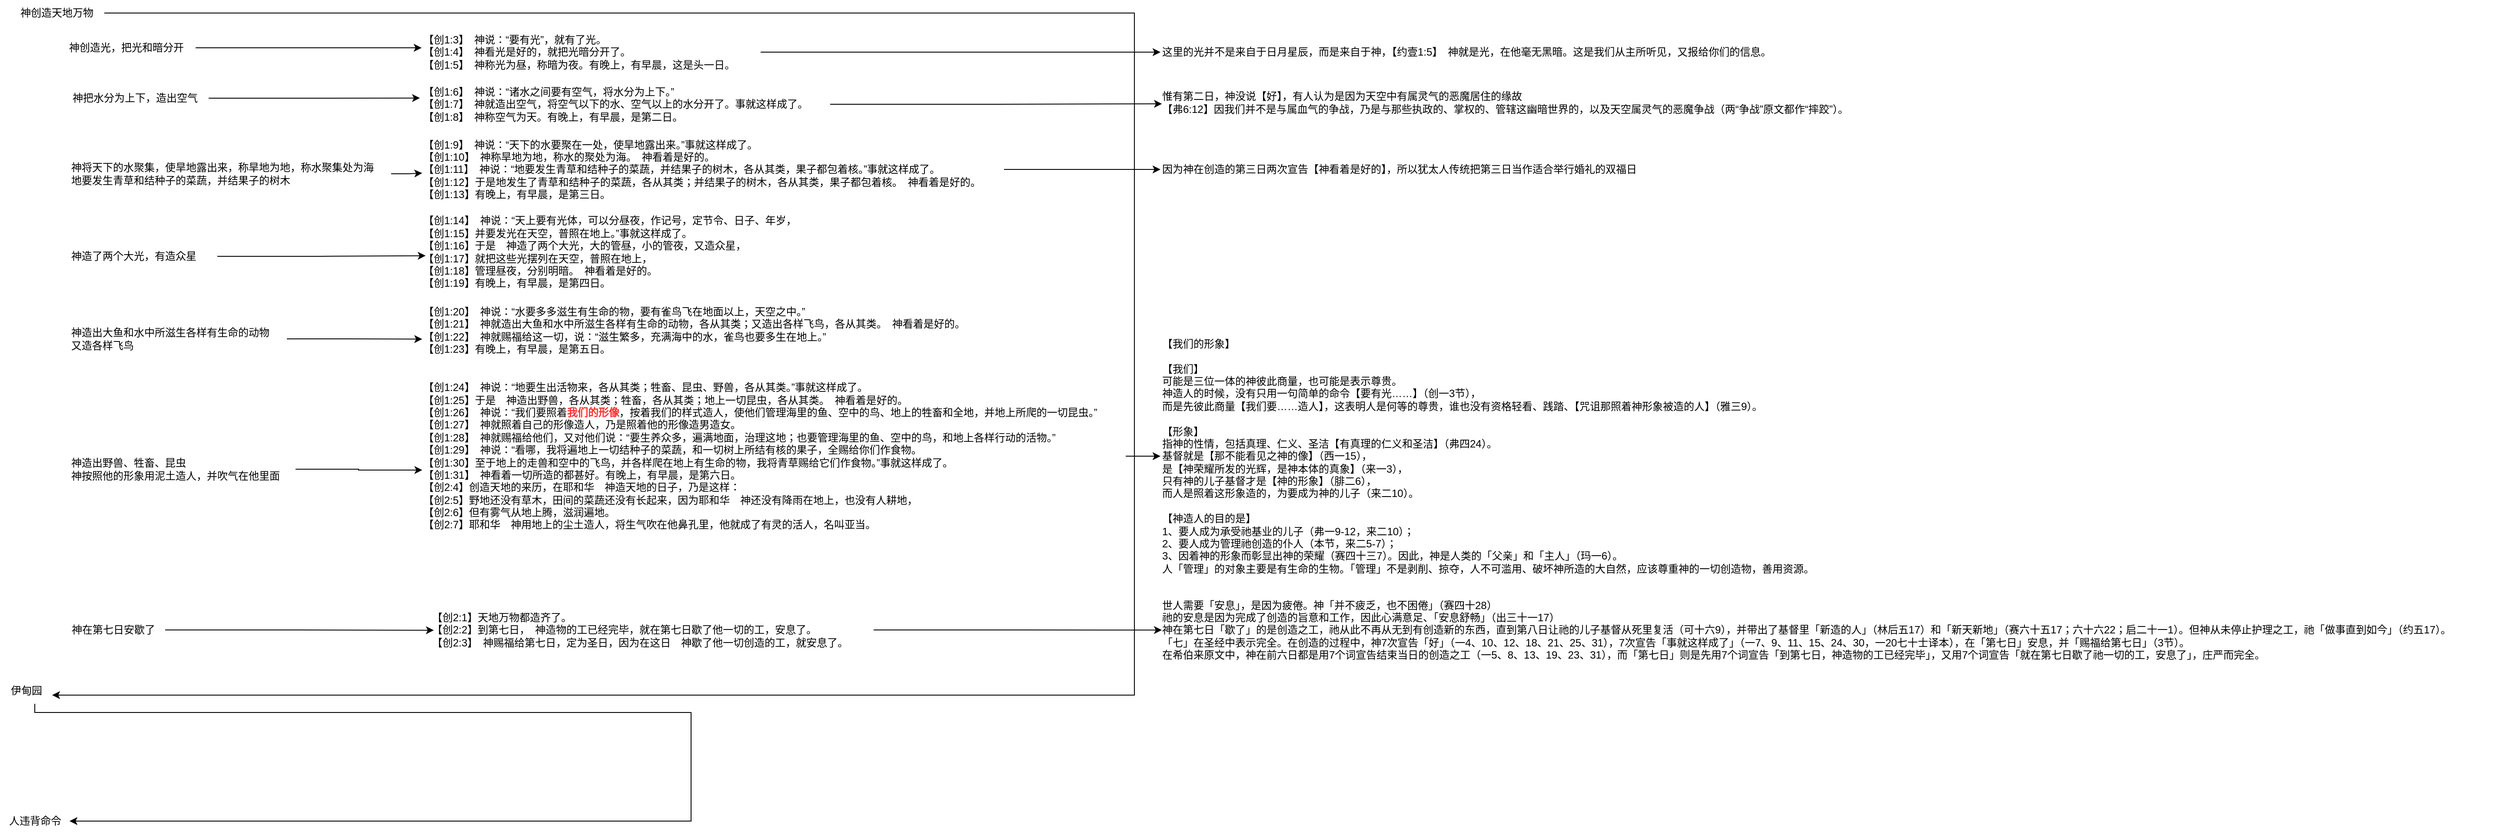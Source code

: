 <mxfile version="24.7.17">
  <diagram name="Page-1" id="DM4he_RCLRV9WtfL8puU">
    <mxGraphModel dx="1226" dy="665" grid="1" gridSize="10" guides="1" tooltips="1" connect="1" arrows="1" fold="1" page="1" pageScale="1" pageWidth="827" pageHeight="1169" math="0" shadow="0">
      <root>
        <mxCell id="0" />
        <mxCell id="1" parent="0" />
        <mxCell id="__xsrpT0oX-hWeF_dwTw-3" value="" style="edgeStyle=orthogonalEdgeStyle;rounded=0;orthogonalLoop=1;jettySize=auto;html=1;" parent="1" source="__xsrpT0oX-hWeF_dwTw-1" target="__xsrpT0oX-hWeF_dwTw-2" edge="1">
          <mxGeometry relative="1" as="geometry">
            <Array as="points">
              <mxPoint x="1310" y="55" />
              <mxPoint x="1310" y="840" />
              <mxPoint x="45" y="840" />
            </Array>
          </mxGeometry>
        </mxCell>
        <mxCell id="__xsrpT0oX-hWeF_dwTw-1" value="神创造天地万物" style="text;html=1;align=center;verticalAlign=middle;resizable=0;points=[];autosize=1;strokeColor=none;fillColor=none;" parent="1" vertex="1">
          <mxGeometry x="15" y="40" width="110" height="30" as="geometry" />
        </mxCell>
        <mxCell id="__xsrpT0oX-hWeF_dwTw-45" value="" style="edgeStyle=orthogonalEdgeStyle;rounded=0;orthogonalLoop=1;jettySize=auto;html=1;" parent="1" source="__xsrpT0oX-hWeF_dwTw-2" target="__xsrpT0oX-hWeF_dwTw-44" edge="1">
          <mxGeometry relative="1" as="geometry">
            <Array as="points">
              <mxPoint x="45" y="860" />
              <mxPoint x="800" y="860" />
              <mxPoint x="800" y="985" />
            </Array>
          </mxGeometry>
        </mxCell>
        <mxCell id="__xsrpT0oX-hWeF_dwTw-2" value="伊甸园" style="text;html=1;align=center;verticalAlign=middle;resizable=0;points=[];autosize=1;strokeColor=none;fillColor=none;" parent="1" vertex="1">
          <mxGeometry x="5" y="820" width="60" height="30" as="geometry" />
        </mxCell>
        <mxCell id="kcKfXnQ_HAUE7W35JB_x-12" style="edgeStyle=orthogonalEdgeStyle;rounded=0;orthogonalLoop=1;jettySize=auto;html=1;" edge="1" parent="1" source="__xsrpT0oX-hWeF_dwTw-6" target="__xsrpT0oX-hWeF_dwTw-25">
          <mxGeometry relative="1" as="geometry" />
        </mxCell>
        <mxCell id="__xsrpT0oX-hWeF_dwTw-6" value="&lt;div&gt;【创1:3】　神说：“要有光”，就有了光。&lt;/div&gt;&lt;div&gt;&lt;span style=&quot;background-color: initial;&quot;&gt;【创1:4】　神看光是好的，就把光暗分开了。&lt;/span&gt;&lt;/div&gt;&lt;div&gt;&lt;span style=&quot;background-color: initial;&quot;&gt;【创1:5】　神称光为昼，称暗为夜。有晚上，有早晨，这是头一日。&lt;/span&gt;&lt;/div&gt;" style="text;html=1;align=left;verticalAlign=middle;resizable=0;points=[];autosize=1;strokeColor=none;fillColor=none;" parent="1" vertex="1">
          <mxGeometry x="490" y="70" width="390" height="60" as="geometry" />
        </mxCell>
        <mxCell id="__xsrpT0oX-hWeF_dwTw-7" value="&lt;div&gt;【创1:6】　神说：“诸水之间要有空气，将水分为上下。”&lt;/div&gt;&lt;div&gt;&lt;span style=&quot;background-color: initial;&quot;&gt;【创1:7】　神就造出空气，将空气以下的水、空气以上的水分开了。事就这样成了。&lt;/span&gt;&lt;/div&gt;&lt;div&gt;&lt;span style=&quot;background-color: initial;&quot;&gt;【创1:8】　神称空气为天。有晚上，有早晨，是第二日。&lt;/span&gt;&lt;/div&gt;" style="text;html=1;align=left;verticalAlign=middle;resizable=0;points=[];autosize=1;strokeColor=none;fillColor=none;" parent="1" vertex="1">
          <mxGeometry x="490" y="130" width="470" height="60" as="geometry" />
        </mxCell>
        <mxCell id="kcKfXnQ_HAUE7W35JB_x-14" style="edgeStyle=orthogonalEdgeStyle;rounded=0;orthogonalLoop=1;jettySize=auto;html=1;" edge="1" parent="1" source="__xsrpT0oX-hWeF_dwTw-8" target="__xsrpT0oX-hWeF_dwTw-23">
          <mxGeometry relative="1" as="geometry" />
        </mxCell>
        <mxCell id="__xsrpT0oX-hWeF_dwTw-8" value="&lt;div&gt;【创1:9】　神说：“天下的水要聚在一处，使旱地露出来。”事就这样成了。&lt;/div&gt;&lt;div&gt;【创1:10】　神称旱地为地，称水的聚处为海。　神看着是好的。&lt;/div&gt;&lt;div&gt;【创1:11】　神说：“地要发生青草和结种子的菜蔬，并结果子的树木，各从其类，果子都包着核。”事就这样成了。&lt;/div&gt;&lt;div&gt;【创1:12】于是地发生了青草和结种子的菜蔬，各从其类；并结果子的树木，各从其类，果子都包着核。　神看着是好的。&lt;/div&gt;&lt;div&gt;【创1:13】有晚上，有早晨，是第三日。&lt;/div&gt;" style="text;html=1;align=left;verticalAlign=middle;resizable=0;points=[];autosize=1;strokeColor=none;fillColor=none;" parent="1" vertex="1">
          <mxGeometry x="490" y="190" width="670" height="90" as="geometry" />
        </mxCell>
        <mxCell id="__xsrpT0oX-hWeF_dwTw-13" value="&lt;div&gt;【创1:14】　神说：“天上要有光体，可以分昼夜，作记号，定节令、日子、年岁，&lt;/div&gt;&lt;div&gt;【创1:15】并要发光在天空，普照在地上。”事就这样成了。&lt;/div&gt;&lt;div&gt;【创1:16】于是　神造了两个大光，大的管昼，小的管夜，又造众星，&lt;/div&gt;&lt;div&gt;【创1:17】就把这些光摆列在天空，普照在地上，&lt;/div&gt;&lt;div&gt;【创1:18】管理昼夜，分别明暗。　神看着是好的。&lt;/div&gt;&lt;div style=&quot;&quot;&gt;【创1:19】有晚上，有早晨，是第四日。&lt;/div&gt;" style="text;html=1;align=left;verticalAlign=middle;resizable=0;points=[];autosize=1;strokeColor=none;fillColor=none;" parent="1" vertex="1">
          <mxGeometry x="490" y="280" width="460" height="100" as="geometry" />
        </mxCell>
        <mxCell id="__xsrpT0oX-hWeF_dwTw-14" value="&lt;div&gt;【创1:20】　神说：“水要多多滋生有生命的物，要有雀鸟飞在地面以上，天空之中。”&lt;/div&gt;&lt;div&gt;【创1:21】　神就造出大鱼和水中所滋生各样有生命的动物，各从其类；又造出各样飞鸟，各从其类。　神看着是好的。&lt;/div&gt;&lt;div&gt;【创1:22】　神就赐福给这一切，说：“滋生繁多，充满海中的水，雀鸟也要多生在地上。”&lt;/div&gt;&lt;div&gt;【创1:23】有晚上，有早晨，是第五日。&lt;/div&gt;" style="text;html=1;align=left;verticalAlign=middle;resizable=0;points=[];autosize=1;strokeColor=none;fillColor=none;" parent="1" vertex="1">
          <mxGeometry x="490" y="385" width="660" height="70" as="geometry" />
        </mxCell>
        <mxCell id="kcKfXnQ_HAUE7W35JB_x-15" style="edgeStyle=orthogonalEdgeStyle;rounded=0;orthogonalLoop=1;jettySize=auto;html=1;" edge="1" parent="1" source="__xsrpT0oX-hWeF_dwTw-15" target="__xsrpT0oX-hWeF_dwTw-41">
          <mxGeometry relative="1" as="geometry" />
        </mxCell>
        <mxCell id="__xsrpT0oX-hWeF_dwTw-15" value="&lt;div&gt;【创1:24】　神说：“地要生出活物来，各从其类；牲畜、昆虫、野兽，各从其类。”事就这样成了。&lt;/div&gt;&lt;div&gt;【创1:25】于是　神造出野兽，各从其类；牲畜，各从其类；地上一切昆虫，各从其类。　神看着是好的。&lt;/div&gt;&lt;div&gt;【创1:26】　神说：“我们要照着&lt;b&gt;&lt;font color=&quot;#ff3333&quot;&gt;我们的形像&lt;/font&gt;&lt;/b&gt;，按着我们的样式造人，使他们管理海里的鱼、空中的鸟、地上的牲畜和全地，并地上所爬的一切昆虫。”&lt;/div&gt;&lt;div&gt;【创1:27】　神就照着自己的形像造人，乃是照着他的形像造男造女。&lt;/div&gt;&lt;div&gt;【创1:28】　神就赐福给他们，又对他们说：“要生养众多，遍满地面，治理这地；也要管理海里的鱼、空中的鸟，和地上各样行动的活物。”&lt;/div&gt;&lt;div&gt;【创1:29】　神说：“看哪，我将遍地上一切结种子的菜蔬，和一切树上所结有核的果子，全赐给你们作食物。&lt;/div&gt;&lt;div&gt;【创1:30】至于地上的走兽和空中的飞鸟，并各样爬在地上有生命的物，我将青草赐给它们作食物。”事就这样成了。&lt;/div&gt;&lt;div&gt;【创1:31】　神看着一切所造的都甚好。有晚上，有早晨，是第六日。&lt;/div&gt;&lt;div&gt;&lt;div&gt;【创2:4】创造天地的来历，在耶和华　神造天地的日子，乃是这样：&lt;/div&gt;&lt;div&gt;【创2:5】野地还没有草木，田间的菜蔬还没有长起来，因为耶和华　神还没有降雨在地上，也没有人耕地，&lt;/div&gt;&lt;div&gt;【创2:6】但有雾气从地上腾，滋润遍地。&lt;/div&gt;&lt;div&gt;【创2:7】耶和华　神用地上的尘土造人，将生气吹在他鼻孔里，他就成了有灵的活人，名叫亚当。&lt;/div&gt;&lt;/div&gt;" style="text;html=1;align=left;verticalAlign=middle;resizable=0;points=[];autosize=1;strokeColor=none;fillColor=none;" parent="1" vertex="1">
          <mxGeometry x="490" y="470" width="810" height="190" as="geometry" />
        </mxCell>
        <mxCell id="__xsrpT0oX-hWeF_dwTw-23" value="因为神在创造的第三日两次宣告【神看着是好的】，所以犹太人传统把第三日当作适合举行婚礼的双福日" style="text;html=1;align=left;verticalAlign=middle;resizable=0;points=[];autosize=1;strokeColor=none;fillColor=none;" parent="1" vertex="1">
          <mxGeometry x="1340" y="220" width="580" height="30" as="geometry" />
        </mxCell>
        <mxCell id="__xsrpT0oX-hWeF_dwTw-25" value="这里的光并不是来自于日月星辰，而是来自于神，【约壹1:5】　神就是光，在他毫无黑暗。这是我们从主所听见，又报给你们的信息。" style="text;html=1;align=left;verticalAlign=middle;resizable=0;points=[];autosize=1;strokeColor=none;fillColor=none;" parent="1" vertex="1">
          <mxGeometry x="1340" y="85" width="740" height="30" as="geometry" />
        </mxCell>
        <mxCell id="__xsrpT0oX-hWeF_dwTw-26" value="惟有第二日，神没说【好】，有人认为是因为天空中有属灵气的恶魔居住的缘故&lt;div&gt;【弗6:12】因我们并不是与属血气的争战，乃是与那些执政的、掌权的、管辖这幽暗世界的，以及天空属灵气的恶魔争战（两“争战”原文都作“摔跤”）。&lt;/div&gt;" style="text;html=1;align=left;verticalAlign=middle;resizable=0;points=[];autosize=1;strokeColor=none;fillColor=none;" parent="1" vertex="1">
          <mxGeometry x="1340" y="138" width="820" height="40" as="geometry" />
        </mxCell>
        <mxCell id="__xsrpT0oX-hWeF_dwTw-32" value="&lt;div&gt;【创2:1】天地万物都造齐了。&lt;/div&gt;&lt;div&gt;【创2:2】到第七日，　神造物的工已经完毕，就在第七日歇了他一切的工，安息了。&lt;/div&gt;&lt;div&gt;【创2:3】　神赐福给第七日，定为圣日，因为在这日　神歇了他一切创造的工，就安息了。&lt;/div&gt;" style="text;html=1;align=left;verticalAlign=middle;resizable=0;points=[];autosize=1;strokeColor=none;fillColor=none;" parent="1" vertex="1">
          <mxGeometry x="500" y="735" width="510" height="60" as="geometry" />
        </mxCell>
        <mxCell id="__xsrpT0oX-hWeF_dwTw-40" value="&lt;div&gt;世人需要「安息」，是因为疲倦。神「并不疲乏，也不困倦」（赛四十28）&lt;/div&gt;&lt;div&gt;祂的安息是因为完成了创造的旨意和工作，因此心满意足、「安息舒畅」（出三十一17）&lt;/div&gt;&lt;div&gt;神在第七日「歇了」的是创造之工，祂从此不再从无到有创造新的东西，直到第八日让祂的儿子基督从死里复活（可十六9），并带出了基督里「新造的人」（林后五17）和「新天新地」（赛六十五17；六十六22；启二十一1）。但神从未停止护理之工，祂「做事直到如今」（约五17）。&lt;/div&gt;&lt;div&gt;「七」在圣经中表示完全。在创造的过程中，神7次宣告「好」（一4、10、12、18、21、25、31），7次宣告「事就这样成了」（一7、9、11、15、24、30，一20七十士译本），在「第七日」安息，并「赐福给第七日」（3节）。&lt;/div&gt;&lt;div&gt;在希伯来原文中，神在前六日都是用7个词宣告结束当日的创造之工（一5、8、13、19、23、31），而「第七日」则是先用7个词宣告「到第七日，神造物的工已经完毕」，又用7个词宣告「就在第七日歇了祂一切的工，安息了」，庄严而完全。&lt;/div&gt;" style="text;html=1;align=left;verticalAlign=middle;resizable=0;points=[];autosize=1;strokeColor=none;fillColor=none;" parent="1" vertex="1">
          <mxGeometry x="1340" y="720" width="1540" height="90" as="geometry" />
        </mxCell>
        <mxCell id="__xsrpT0oX-hWeF_dwTw-41" value="&lt;span style=&quot;&quot;&gt;【我们的形象】&lt;/span&gt;&lt;div style=&quot;&quot;&gt;&lt;br&gt;&lt;div&gt;【我们】&lt;br&gt;&lt;span style=&quot;background-color: initial;&quot;&gt;可能是三位一体的神彼此商量，也可能是表示尊贵。&lt;/span&gt;&lt;/div&gt;&lt;div&gt;神造人的时候，没有只用一句简单的命令【要有光……】（创一3节），&lt;br&gt;而是先彼此商量【我们要……造人】，这表明人是何等的尊贵，谁也没有资格轻看、践踏、【咒诅那照着神形象被造的人】（雅三9）。&lt;br&gt;&lt;br&gt;&lt;/div&gt;&lt;div&gt;【形象】&lt;br&gt;指神的性情，包括真理、仁义、圣洁【有真理的仁义和圣洁】（弗四24）。&lt;br&gt;基督就是【那不能看见之神的像】（西一15），&lt;/div&gt;&lt;div&gt;是【神荣耀所发的光辉，是神本体的真象】（来一3），&lt;/div&gt;&lt;div&gt;只有神的儿子基督才是【神的形象】（腓二6），&lt;/div&gt;&lt;div&gt;而人是照着这形象造的，为要成为神的儿子（来二10）。&lt;/div&gt;&lt;div&gt;&lt;br&gt;&lt;/div&gt;&lt;div&gt;&lt;div&gt;【神造人的目的是】&lt;/div&gt;&lt;div&gt;1、要人成为承受祂基业的儿子（弗一9-12，来二10）；&lt;/div&gt;&lt;div&gt;2、要人成为管理祂创造的仆人（本节，来二5-7）；&lt;/div&gt;&lt;div&gt;3、因着神的形象而彰显出神的荣耀（赛四十三7）。因此，神是人类的「父亲」和「主人」（玛一6）。&lt;/div&gt;&lt;div&gt;人「管理」的对象主要是有生命的生物。「管理」不是剥削、掠夺，人不可滥用、破坏神所造的大自然，应该尊重神的一切创造物，善用资源。&lt;/div&gt;&lt;/div&gt;&lt;/div&gt;" style="text;html=1;align=left;verticalAlign=middle;resizable=0;points=[];autosize=1;strokeColor=none;fillColor=none;" parent="1" vertex="1">
          <mxGeometry x="1340" y="420" width="780" height="290" as="geometry" />
        </mxCell>
        <mxCell id="__xsrpT0oX-hWeF_dwTw-44" value="人违背命令" style="text;html=1;align=center;verticalAlign=middle;resizable=0;points=[];autosize=1;strokeColor=none;fillColor=none;" parent="1" vertex="1">
          <mxGeometry x="5" y="970" width="80" height="30" as="geometry" />
        </mxCell>
        <mxCell id="kcKfXnQ_HAUE7W35JB_x-1" value="神创造光，把光和暗分开" style="text;html=1;align=center;verticalAlign=middle;resizable=0;points=[];autosize=1;strokeColor=none;fillColor=none;" vertex="1" parent="1">
          <mxGeometry x="70" y="80" width="160" height="30" as="geometry" />
        </mxCell>
        <mxCell id="kcKfXnQ_HAUE7W35JB_x-2" style="edgeStyle=orthogonalEdgeStyle;rounded=0;orthogonalLoop=1;jettySize=auto;html=1;entryX=0;entryY=0.417;entryDx=0;entryDy=0;entryPerimeter=0;" edge="1" parent="1" source="kcKfXnQ_HAUE7W35JB_x-1" target="__xsrpT0oX-hWeF_dwTw-6">
          <mxGeometry relative="1" as="geometry" />
        </mxCell>
        <mxCell id="kcKfXnQ_HAUE7W35JB_x-4" value="神把水分为上下，造出空气" style="text;html=1;align=center;verticalAlign=middle;resizable=0;points=[];autosize=1;strokeColor=none;fillColor=none;" vertex="1" parent="1">
          <mxGeometry x="75" y="138" width="170" height="30" as="geometry" />
        </mxCell>
        <mxCell id="kcKfXnQ_HAUE7W35JB_x-5" style="edgeStyle=orthogonalEdgeStyle;rounded=0;orthogonalLoop=1;jettySize=auto;html=1;entryX=-0.004;entryY=0.381;entryDx=0;entryDy=0;entryPerimeter=0;" edge="1" parent="1" source="kcKfXnQ_HAUE7W35JB_x-4" target="__xsrpT0oX-hWeF_dwTw-7">
          <mxGeometry relative="1" as="geometry" />
        </mxCell>
        <mxCell id="kcKfXnQ_HAUE7W35JB_x-7" value="神将天下的水聚集，使旱地露出来，称旱地为地，称水聚集处为海&lt;div&gt;地要发生青草和结种子的菜蔬，并结果子的树木&lt;/div&gt;" style="text;html=1;align=left;verticalAlign=middle;resizable=0;points=[];autosize=1;strokeColor=none;fillColor=none;" vertex="1" parent="1">
          <mxGeometry x="85" y="220" width="370" height="40" as="geometry" />
        </mxCell>
        <mxCell id="kcKfXnQ_HAUE7W35JB_x-8" value="神造了两个大光，有造众星" style="text;html=1;align=left;verticalAlign=middle;resizable=0;points=[];autosize=1;strokeColor=none;fillColor=none;" vertex="1" parent="1">
          <mxGeometry x="85" y="320" width="170" height="30" as="geometry" />
        </mxCell>
        <mxCell id="kcKfXnQ_HAUE7W35JB_x-9" value="神造出大鱼和水中所滋生各样有生命的动物&lt;div&gt;又造各样飞鸟&lt;/div&gt;" style="text;html=1;align=left;verticalAlign=middle;resizable=0;points=[];autosize=1;strokeColor=none;fillColor=none;" vertex="1" parent="1">
          <mxGeometry x="85" y="410" width="250" height="40" as="geometry" />
        </mxCell>
        <mxCell id="kcKfXnQ_HAUE7W35JB_x-10" value="神造出野兽、牲畜、昆虫&lt;div&gt;神按照他的形象用泥土造人，并吹气在他里面&lt;/div&gt;" style="text;html=1;align=left;verticalAlign=middle;resizable=0;points=[];autosize=1;strokeColor=none;fillColor=none;" vertex="1" parent="1">
          <mxGeometry x="85" y="560" width="260" height="40" as="geometry" />
        </mxCell>
        <mxCell id="kcKfXnQ_HAUE7W35JB_x-13" style="edgeStyle=orthogonalEdgeStyle;rounded=0;orthogonalLoop=1;jettySize=auto;html=1;entryX=0.002;entryY=0.538;entryDx=0;entryDy=0;entryPerimeter=0;" edge="1" parent="1" source="__xsrpT0oX-hWeF_dwTw-7" target="__xsrpT0oX-hWeF_dwTw-26">
          <mxGeometry relative="1" as="geometry" />
        </mxCell>
        <mxCell id="kcKfXnQ_HAUE7W35JB_x-16" style="edgeStyle=orthogonalEdgeStyle;rounded=0;orthogonalLoop=1;jettySize=auto;html=1;entryX=0.001;entryY=0.502;entryDx=0;entryDy=0;entryPerimeter=0;" edge="1" parent="1" source="__xsrpT0oX-hWeF_dwTw-32" target="__xsrpT0oX-hWeF_dwTw-40">
          <mxGeometry relative="1" as="geometry" />
        </mxCell>
        <mxCell id="kcKfXnQ_HAUE7W35JB_x-21" style="edgeStyle=orthogonalEdgeStyle;rounded=0;orthogonalLoop=1;jettySize=auto;html=1;entryX=0.001;entryY=0.547;entryDx=0;entryDy=0;entryPerimeter=0;" edge="1" parent="1" source="kcKfXnQ_HAUE7W35JB_x-7" target="__xsrpT0oX-hWeF_dwTw-8">
          <mxGeometry relative="1" as="geometry" />
        </mxCell>
        <mxCell id="kcKfXnQ_HAUE7W35JB_x-23" style="edgeStyle=orthogonalEdgeStyle;rounded=0;orthogonalLoop=1;jettySize=auto;html=1;entryX=0.01;entryY=0.543;entryDx=0;entryDy=0;entryPerimeter=0;" edge="1" parent="1" source="kcKfXnQ_HAUE7W35JB_x-8" target="__xsrpT0oX-hWeF_dwTw-13">
          <mxGeometry relative="1" as="geometry" />
        </mxCell>
        <mxCell id="kcKfXnQ_HAUE7W35JB_x-24" style="edgeStyle=orthogonalEdgeStyle;rounded=0;orthogonalLoop=1;jettySize=auto;html=1;entryX=0.001;entryY=0.647;entryDx=0;entryDy=0;entryPerimeter=0;" edge="1" parent="1" source="kcKfXnQ_HAUE7W35JB_x-9" target="__xsrpT0oX-hWeF_dwTw-14">
          <mxGeometry relative="1" as="geometry" />
        </mxCell>
        <mxCell id="kcKfXnQ_HAUE7W35JB_x-26" value="神在第七日安歇了" style="text;html=1;align=center;verticalAlign=middle;resizable=0;points=[];autosize=1;strokeColor=none;fillColor=none;" vertex="1" parent="1">
          <mxGeometry x="75" y="750" width="120" height="30" as="geometry" />
        </mxCell>
        <mxCell id="kcKfXnQ_HAUE7W35JB_x-28" style="edgeStyle=orthogonalEdgeStyle;rounded=0;orthogonalLoop=1;jettySize=auto;html=1;entryX=0.001;entryY=0.584;entryDx=0;entryDy=0;entryPerimeter=0;" edge="1" parent="1" source="kcKfXnQ_HAUE7W35JB_x-10" target="__xsrpT0oX-hWeF_dwTw-15">
          <mxGeometry relative="1" as="geometry" />
        </mxCell>
        <mxCell id="kcKfXnQ_HAUE7W35JB_x-30" style="edgeStyle=orthogonalEdgeStyle;rounded=0;orthogonalLoop=1;jettySize=auto;html=1;entryX=0.008;entryY=0.506;entryDx=0;entryDy=0;entryPerimeter=0;" edge="1" parent="1" source="kcKfXnQ_HAUE7W35JB_x-26" target="__xsrpT0oX-hWeF_dwTw-32">
          <mxGeometry relative="1" as="geometry" />
        </mxCell>
      </root>
    </mxGraphModel>
  </diagram>
</mxfile>
